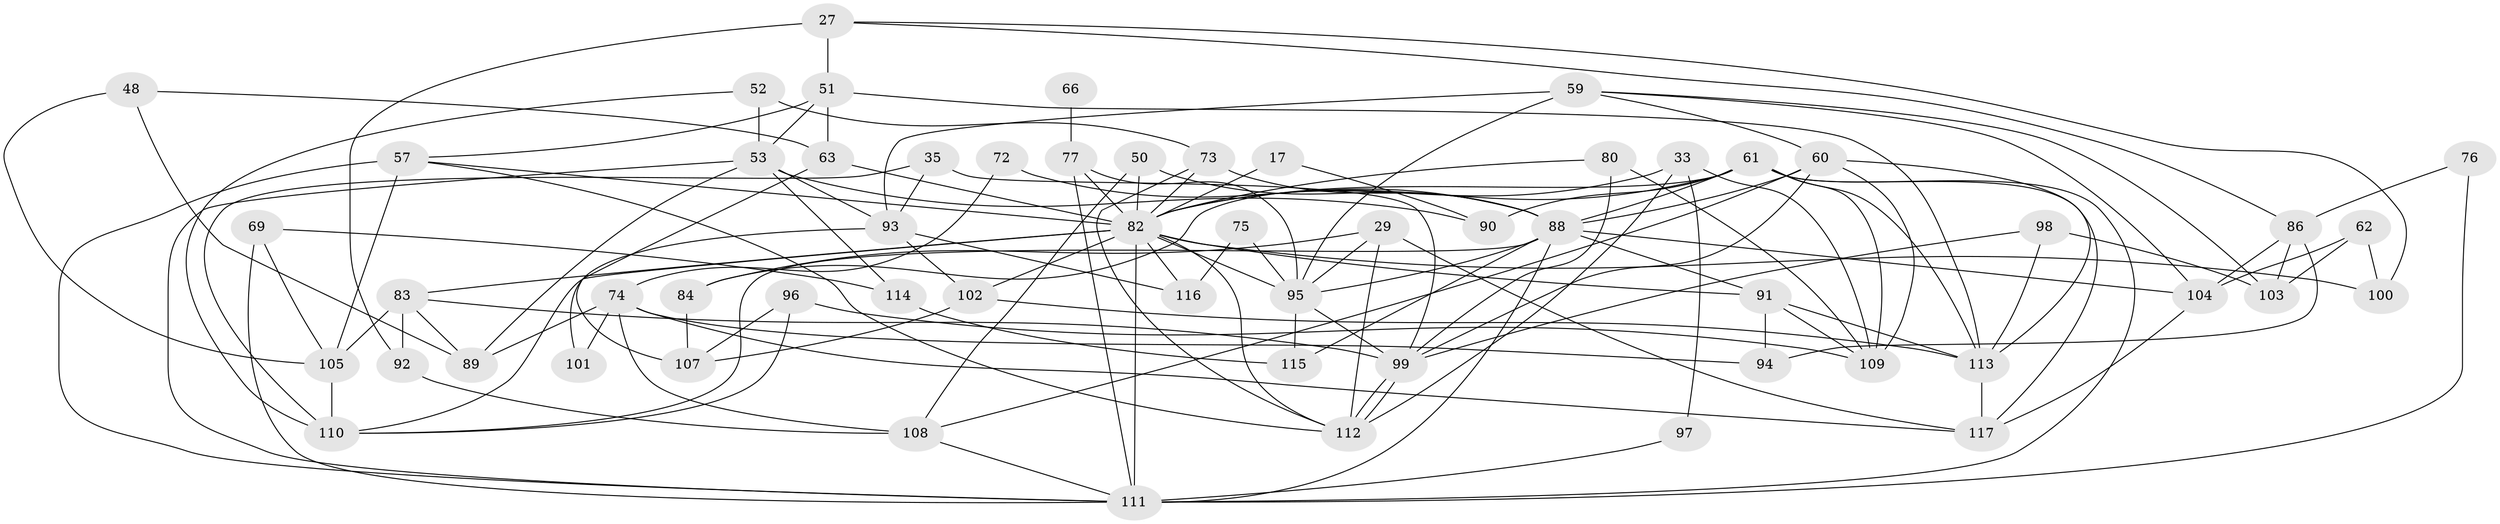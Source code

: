 // original degree distribution, {5: 0.19658119658119658, 3: 0.27350427350427353, 4: 0.20512820512820512, 2: 0.15384615384615385, 6: 0.1282051282051282, 7: 0.042735042735042736}
// Generated by graph-tools (version 1.1) at 2025/50/03/09/25 04:50:45]
// undirected, 58 vertices, 134 edges
graph export_dot {
graph [start="1"]
  node [color=gray90,style=filled];
  17;
  27;
  29;
  33 [super="+21"];
  35;
  48;
  50;
  51;
  52;
  53 [super="+11+16"];
  57 [super="+2+54+41"];
  59;
  60 [super="+6"];
  61 [super="+49+28"];
  62;
  63;
  66;
  69 [super="+14"];
  72;
  73;
  74 [super="+12"];
  75;
  76;
  77 [super="+18"];
  80 [super="+9"];
  82 [super="+81+79"];
  83 [super="+13"];
  84;
  86;
  88 [super="+37+45+65+85"];
  89;
  90;
  91 [super="+87"];
  92 [super="+20"];
  93 [super="+64"];
  94;
  95 [super="+36+40+67"];
  96;
  97;
  98;
  99 [super="+22+46"];
  100;
  101;
  102 [super="+56"];
  103;
  104;
  105 [super="+5+7"];
  107;
  108;
  109 [super="+106"];
  110 [super="+26"];
  111 [super="+43+71"];
  112 [super="+19"];
  113 [super="+8"];
  114;
  115 [super="+68"];
  116;
  117;
  17 -- 90;
  17 -- 82;
  27 -- 92 [weight=2];
  27 -- 51;
  27 -- 86;
  27 -- 100;
  29 -- 84;
  29 -- 117;
  29 -- 112 [weight=2];
  29 -- 95 [weight=2];
  33 -- 82;
  33 -- 97;
  33 -- 112;
  33 -- 109;
  35 -- 110 [weight=2];
  35 -- 93 [weight=2];
  35 -- 99;
  48 -- 89;
  48 -- 63;
  48 -- 105;
  50 -- 108;
  50 -- 82;
  50 -- 88;
  51 -- 63;
  51 -- 57;
  51 -- 113;
  51 -- 53;
  52 -- 73;
  52 -- 110;
  52 -- 53;
  53 -- 93 [weight=2];
  53 -- 89;
  53 -- 114;
  53 -- 90 [weight=2];
  53 -- 111;
  57 -- 111 [weight=4];
  57 -- 112;
  57 -- 105;
  57 -- 82;
  59 -- 103;
  59 -- 93 [weight=2];
  59 -- 95;
  59 -- 104;
  59 -- 60;
  60 -- 99;
  60 -- 108;
  60 -- 109;
  60 -- 113;
  60 -- 88;
  61 -- 90 [weight=2];
  61 -- 117;
  61 -- 109 [weight=3];
  61 -- 111 [weight=2];
  61 -- 82;
  61 -- 88 [weight=2];
  61 -- 113;
  61 -- 84;
  62 -- 104;
  62 -- 100;
  62 -- 103;
  63 -- 107;
  63 -- 82;
  66 -- 77 [weight=2];
  69 -- 111 [weight=3];
  69 -- 114;
  69 -- 105;
  72 -- 74;
  72 -- 88 [weight=2];
  73 -- 112 [weight=2];
  73 -- 82;
  73 -- 88;
  74 -- 117;
  74 -- 94;
  74 -- 101;
  74 -- 89;
  74 -- 108;
  75 -- 116;
  75 -- 95;
  76 -- 86;
  76 -- 111;
  77 -- 82;
  77 -- 111;
  77 -- 95 [weight=2];
  80 -- 109;
  80 -- 82;
  80 -- 99;
  82 -- 116;
  82 -- 100;
  82 -- 102 [weight=2];
  82 -- 111 [weight=3];
  82 -- 110;
  82 -- 112;
  82 -- 83;
  82 -- 95;
  82 -- 91;
  83 -- 89;
  83 -- 92 [weight=2];
  83 -- 105;
  83 -- 99;
  84 -- 107;
  86 -- 94;
  86 -- 103;
  86 -- 104;
  88 -- 111 [weight=5];
  88 -- 91 [weight=3];
  88 -- 95 [weight=2];
  88 -- 104;
  88 -- 110;
  88 -- 115 [weight=2];
  91 -- 113;
  91 -- 109;
  91 -- 94;
  92 -- 108;
  93 -- 116;
  93 -- 101;
  93 -- 102 [weight=2];
  95 -- 115 [weight=3];
  95 -- 99;
  96 -- 109;
  96 -- 107;
  96 -- 110;
  97 -- 111;
  98 -- 103;
  98 -- 113;
  98 -- 99;
  99 -- 112 [weight=2];
  99 -- 112;
  102 -- 107;
  102 -- 113;
  104 -- 117;
  105 -- 110;
  108 -- 111;
  113 -- 117;
  114 -- 115;
}
